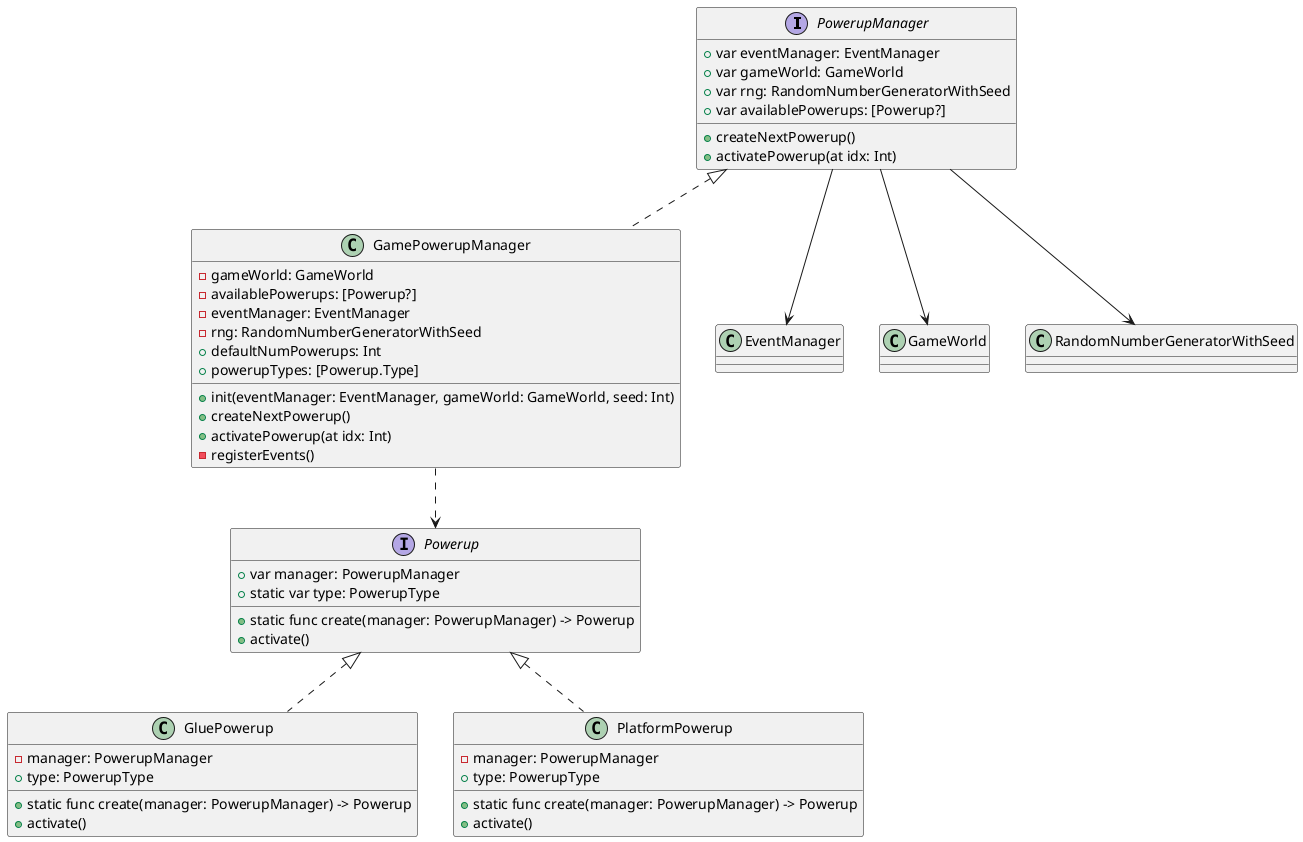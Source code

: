 @startuml
interface PowerupManager {
    +var eventManager: EventManager
    +var gameWorld: GameWorld
    +var rng: RandomNumberGeneratorWithSeed
    +var availablePowerups: [Powerup?]
    +createNextPowerup()
    +activatePowerup(at idx: Int)
}

interface Powerup {
    +var manager: PowerupManager
    +static var type: PowerupType
    +static func create(manager: PowerupManager) -> Powerup
    +activate()
}

class GluePowerup {
    -manager: PowerupManager
    +type: PowerupType
    +static func create(manager: PowerupManager) -> Powerup
    +activate()
}

class PlatformPowerup {
    -manager: PowerupManager
    +type: PowerupType
    +static func create(manager: PowerupManager) -> Powerup
    +activate()
}

class GamePowerupManager {
    -gameWorld: GameWorld
    -availablePowerups: [Powerup?]
    -eventManager: EventManager
    -rng: RandomNumberGeneratorWithSeed
    +defaultNumPowerups: Int
    +powerupTypes: [Powerup.Type]
    +init(eventManager: EventManager, gameWorld: GameWorld, seed: Int)
    +createNextPowerup()
    +activatePowerup(at idx: Int)
    -registerEvents()
}

PowerupManager <|.. GamePowerupManager
PowerupManager --> EventManager
PowerupManager --> GameWorld
PowerupManager --> RandomNumberGeneratorWithSeed
Powerup <|.. GluePowerup
Powerup <|.. PlatformPowerup
GamePowerupManager ..> Powerup
@enduml